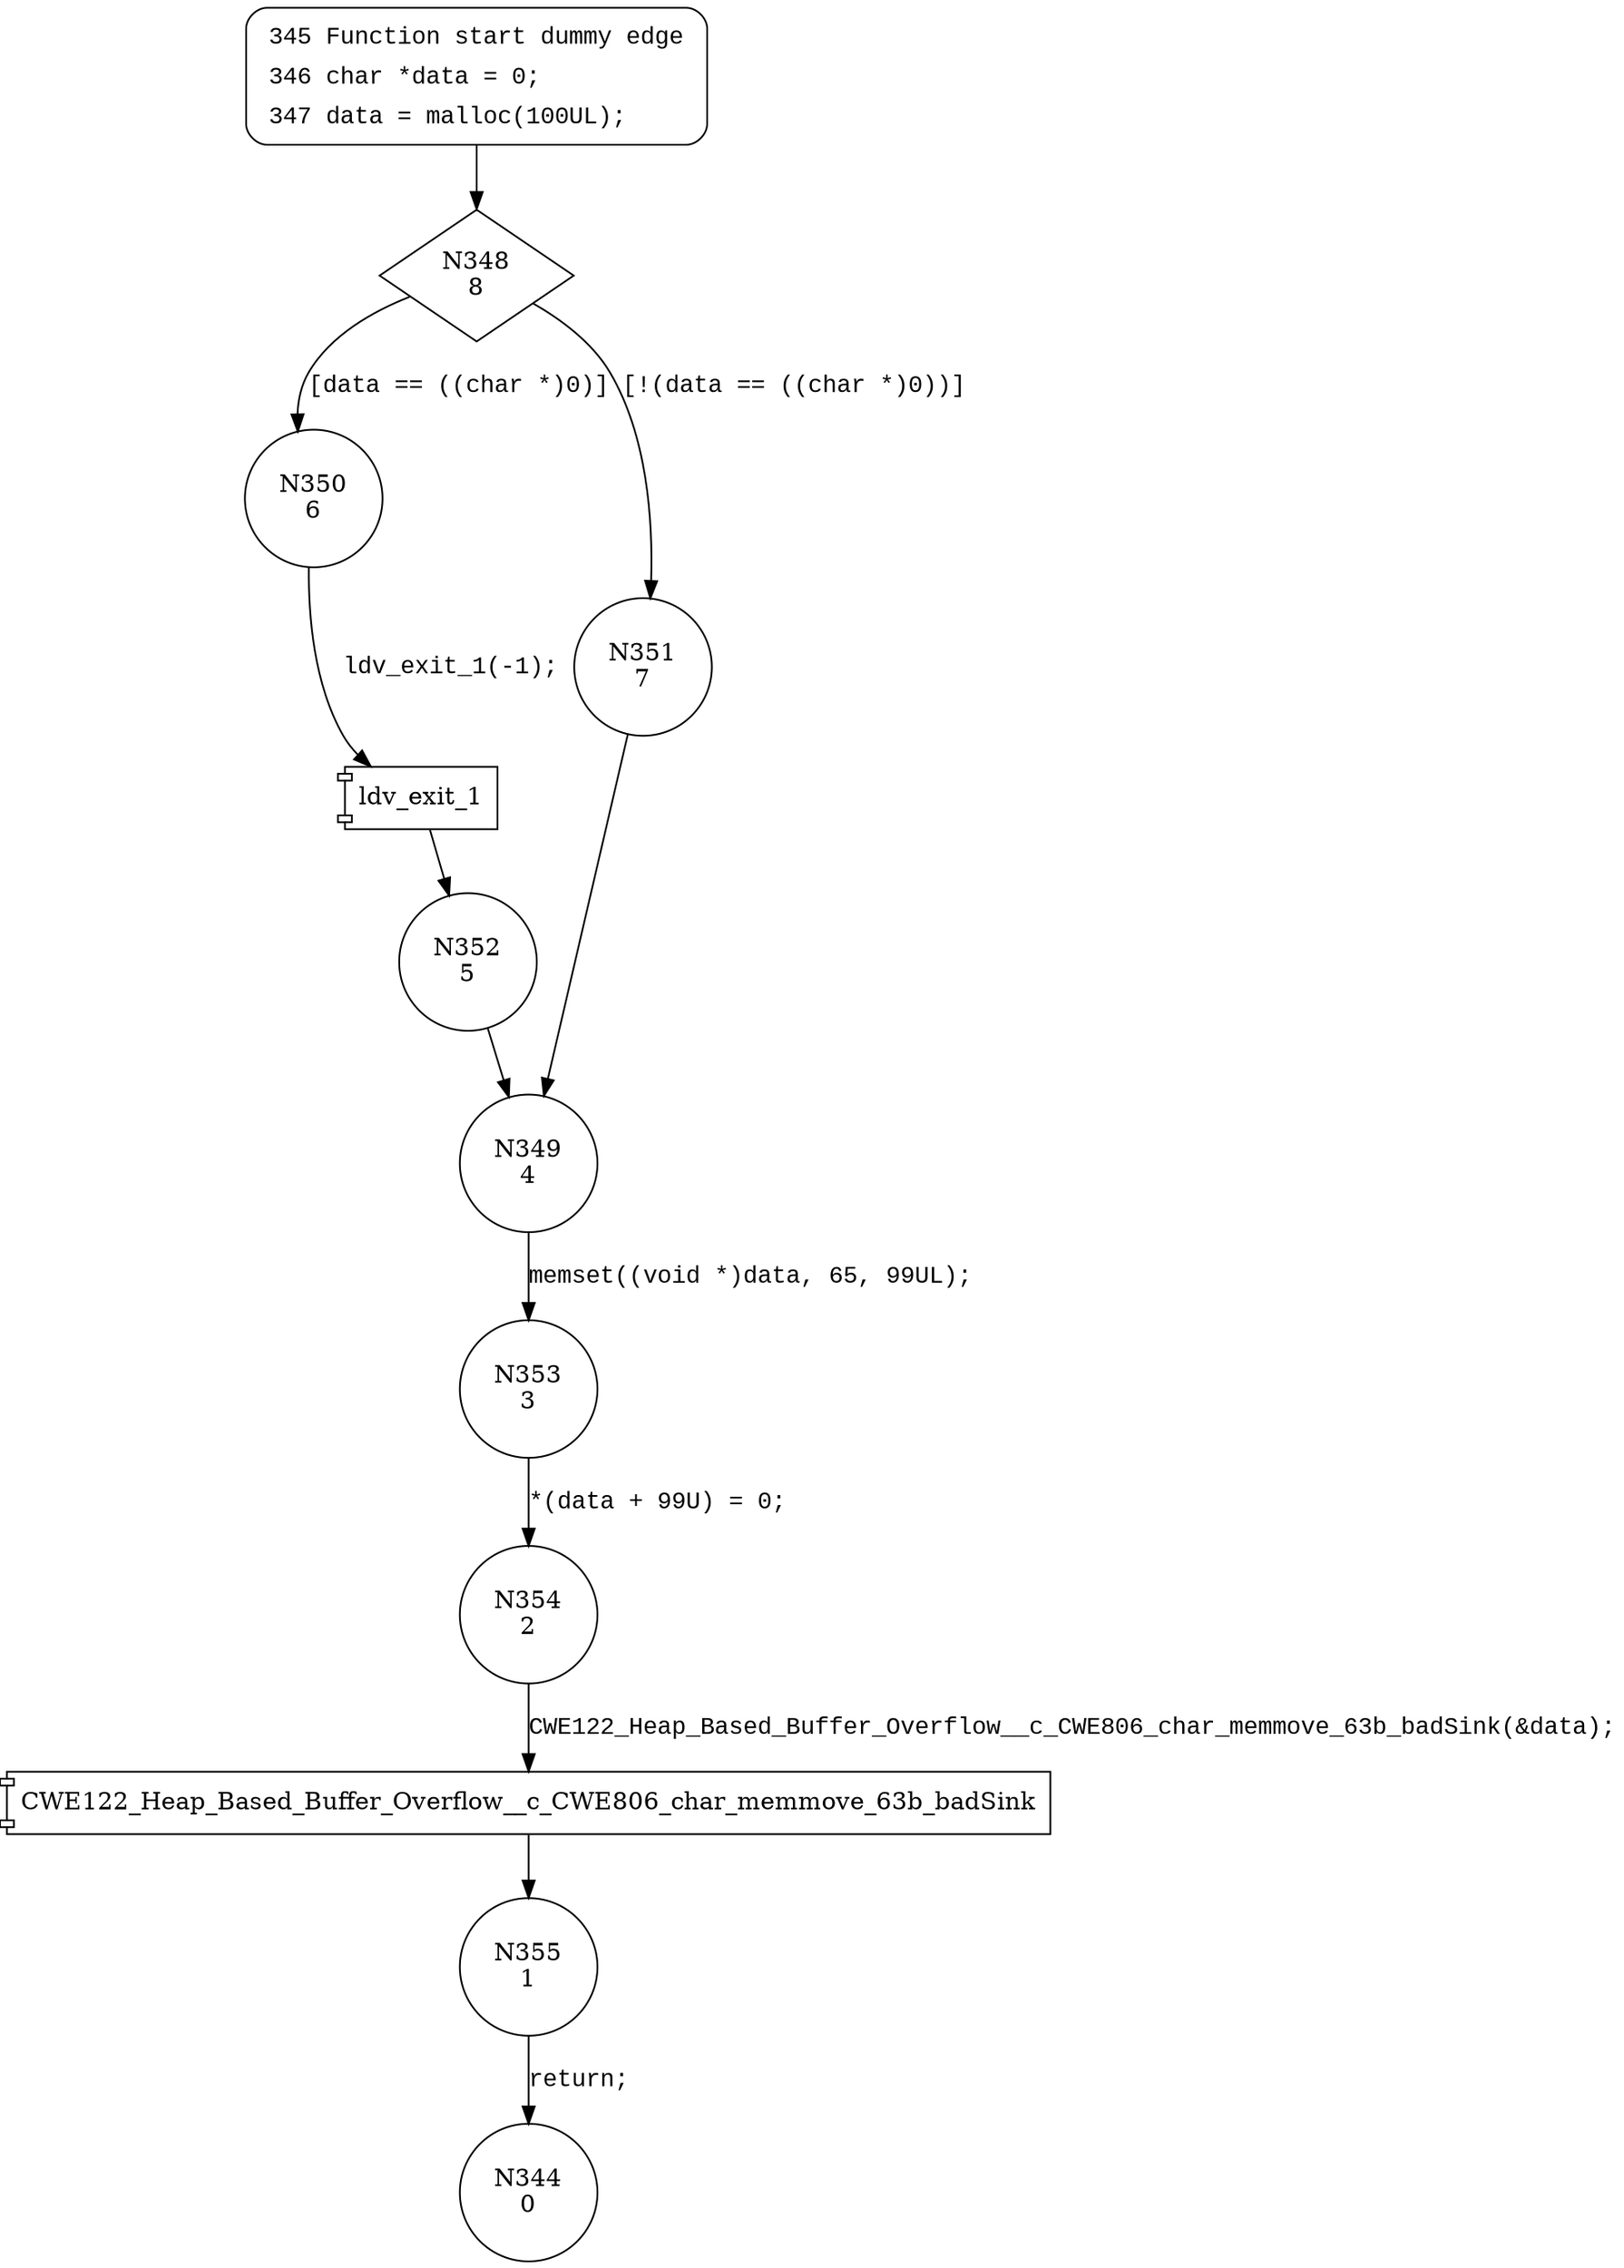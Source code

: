 digraph CWE122_Heap_Based_Buffer_Overflow__c_CWE806_char_memmove_63_bad {
348 [shape="diamond" label="N348\n8"]
350 [shape="circle" label="N350\n6"]
351 [shape="circle" label="N351\n7"]
349 [shape="circle" label="N349\n4"]
353 [shape="circle" label="N353\n3"]
354 [shape="circle" label="N354\n2"]
355 [shape="circle" label="N355\n1"]
352 [shape="circle" label="N352\n5"]
344 [shape="circle" label="N344\n0"]
345 [style="filled,bold" penwidth="1" fillcolor="white" fontname="Courier New" shape="Mrecord" label=<<table border="0" cellborder="0" cellpadding="3" bgcolor="white"><tr><td align="right">345</td><td align="left">Function start dummy edge</td></tr><tr><td align="right">346</td><td align="left">char *data = 0;</td></tr><tr><td align="right">347</td><td align="left">data = malloc(100UL);</td></tr></table>>]
345 -> 348[label=""]
348 -> 350 [label="[data == ((char *)0)]" fontname="Courier New"]
348 -> 351 [label="[!(data == ((char *)0))]" fontname="Courier New"]
349 -> 353 [label="memset((void *)data, 65, 99UL);" fontname="Courier New"]
100036 [shape="component" label="CWE122_Heap_Based_Buffer_Overflow__c_CWE806_char_memmove_63b_badSink"]
354 -> 100036 [label="CWE122_Heap_Based_Buffer_Overflow__c_CWE806_char_memmove_63b_badSink(&data);" fontname="Courier New"]
100036 -> 355 [label="" fontname="Courier New"]
100037 [shape="component" label="ldv_exit_1"]
350 -> 100037 [label="ldv_exit_1(-1);" fontname="Courier New"]
100037 -> 352 [label="" fontname="Courier New"]
351 -> 349 [label="" fontname="Courier New"]
353 -> 354 [label="*(data + 99U) = 0;" fontname="Courier New"]
355 -> 344 [label="return;" fontname="Courier New"]
352 -> 349 [label="" fontname="Courier New"]
}